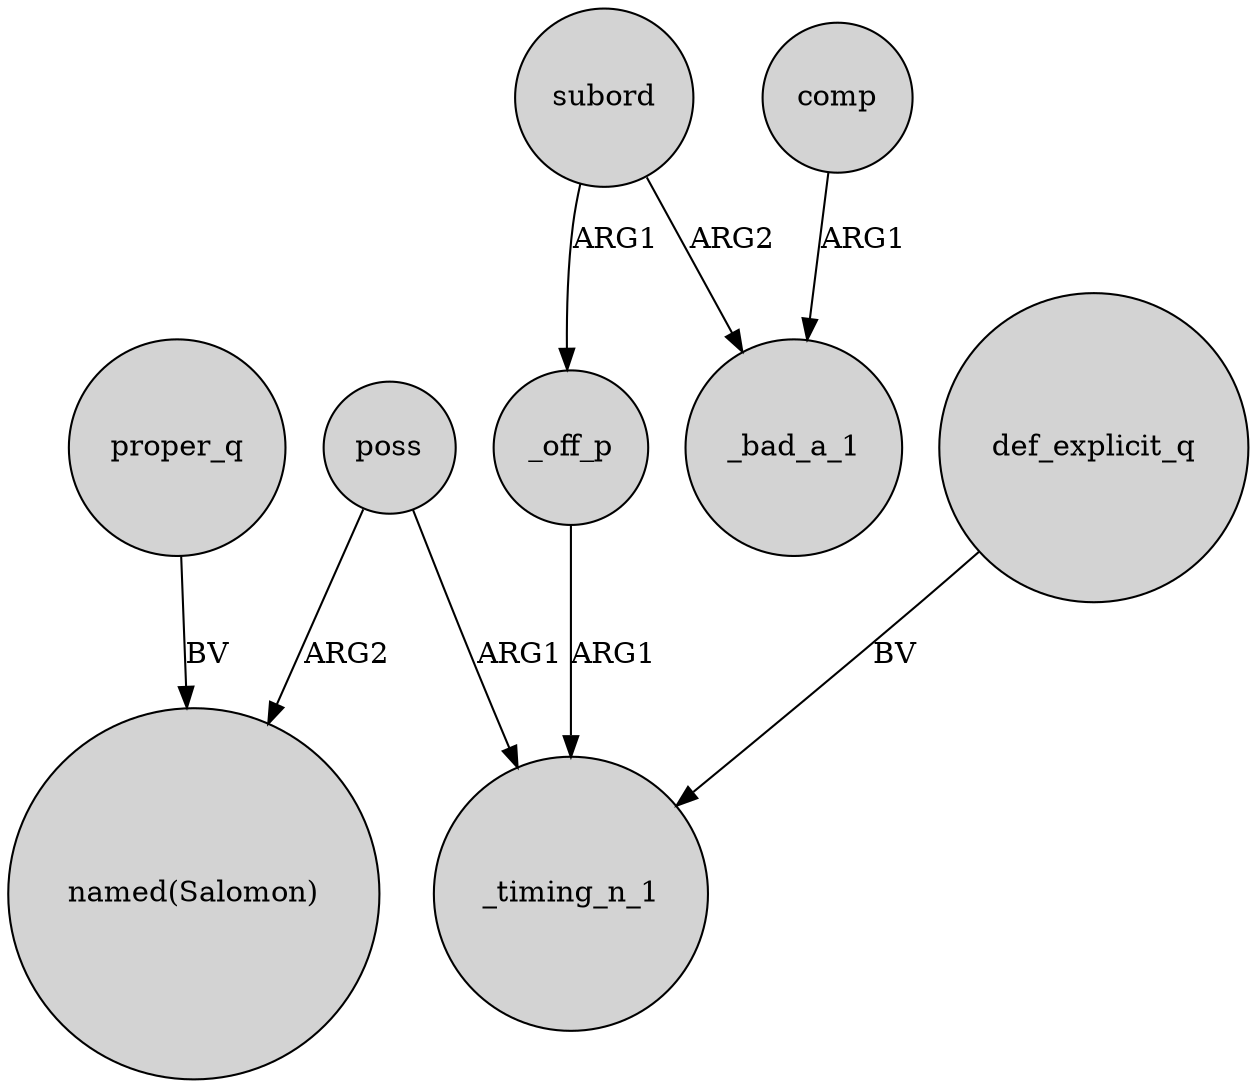 digraph {
	node [shape=circle style=filled]
	_off_p -> _timing_n_1 [label=ARG1]
	subord -> _off_p [label=ARG1]
	comp -> _bad_a_1 [label=ARG1]
	proper_q -> "named(Salomon)" [label=BV]
	poss -> "named(Salomon)" [label=ARG2]
	def_explicit_q -> _timing_n_1 [label=BV]
	poss -> _timing_n_1 [label=ARG1]
	subord -> _bad_a_1 [label=ARG2]
}
